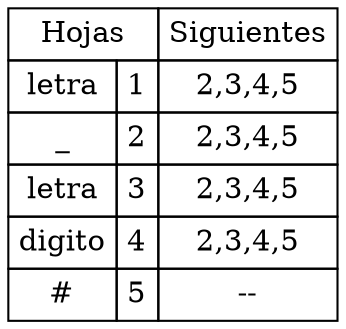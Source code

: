 digraph tablaSiguientes {
abc [shape=none, margin=0, label=<
<TABLE BORDER="0" CELLBORDER="1" CELLSPACING="0" CELLPADDING="4">
<TR>
<TD COLSPAN="2">Hojas</TD>
<TD>Siguientes</TD>
</TR>
<TR>
<TD>letra</TD>
<TD>1</TD>
<TD>2,3,4,5</TD>
</TR>
<TR>
<TD>_</TD>
<TD>2</TD>
<TD>2,3,4,5</TD>
</TR>
<TR>
<TD>letra</TD>
<TD>3</TD>
<TD>2,3,4,5</TD>
</TR>
<TR>
<TD>digito</TD>
<TD>4</TD>
<TD>2,3,4,5</TD>
</TR>
<TR>
<TD>#</TD>
<TD>5</TD>
<TD>--</TD>
</TR>
</TABLE>>];
}